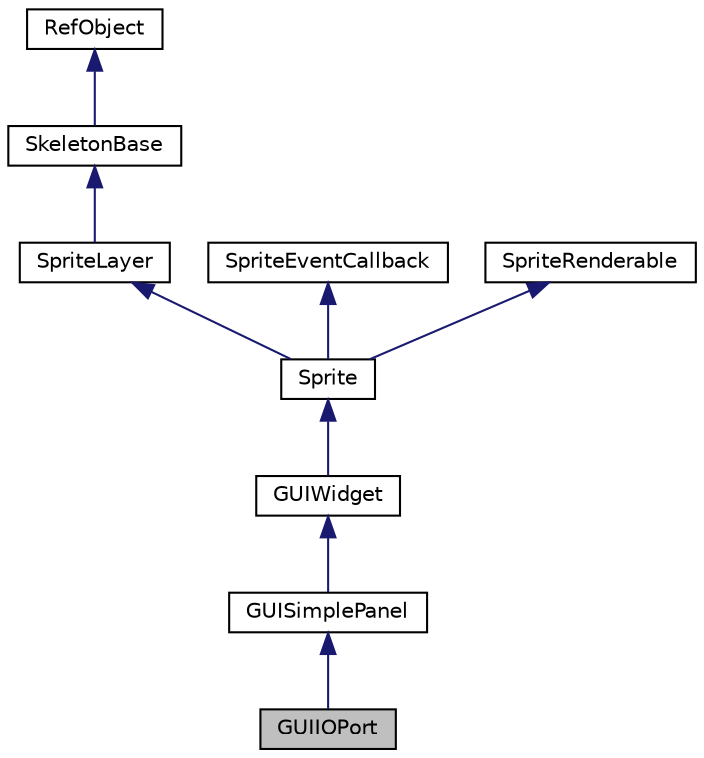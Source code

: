 digraph "GUIIOPort"
{
  edge [fontname="Helvetica",fontsize="10",labelfontname="Helvetica",labelfontsize="10"];
  node [fontname="Helvetica",fontsize="10",shape=record];
  Node1 [label="GUIIOPort",height=0.2,width=0.4,color="black", fillcolor="grey75", style="filled", fontcolor="black"];
  Node2 -> Node1 [dir="back",color="midnightblue",fontsize="10",style="solid",fontname="Helvetica"];
  Node2 [label="GUISimplePanel",height=0.2,width=0.4,color="black", fillcolor="white", style="filled",URL="$class_g_u_i_simple_panel.html"];
  Node3 -> Node2 [dir="back",color="midnightblue",fontsize="10",style="solid",fontname="Helvetica"];
  Node3 [label="GUIWidget",height=0.2,width=0.4,color="black", fillcolor="white", style="filled",URL="$class_g_u_i_widget.html"];
  Node4 -> Node3 [dir="back",color="midnightblue",fontsize="10",style="solid",fontname="Helvetica"];
  Node4 [label="Sprite",height=0.2,width=0.4,color="black", fillcolor="white", style="filled",URL="$class_sprite.html",tooltip="Sprite. "];
  Node5 -> Node4 [dir="back",color="midnightblue",fontsize="10",style="solid",fontname="Helvetica"];
  Node5 [label="SpriteLayer",height=0.2,width=0.4,color="black", fillcolor="white", style="filled",URL="$class_sprite_layer.html",tooltip="SpriteLayer. "];
  Node6 -> Node5 [dir="back",color="midnightblue",fontsize="10",style="solid",fontname="Helvetica"];
  Node6 [label="SkeletonBase",height=0.2,width=0.4,color="black", fillcolor="white", style="filled",URL="$class_skeleton_base.html"];
  Node7 -> Node6 [dir="back",color="midnightblue",fontsize="10",style="solid",fontname="Helvetica"];
  Node7 [label="RefObject",height=0.2,width=0.4,color="black", fillcolor="white", style="filled",URL="$class_ref_object.html"];
  Node8 -> Node4 [dir="back",color="midnightblue",fontsize="10",style="solid",fontname="Helvetica"];
  Node8 [label="SpriteEventCallback",height=0.2,width=0.4,color="black", fillcolor="white", style="filled",URL="$class_sprite_event_callback.html"];
  Node9 -> Node4 [dir="back",color="midnightblue",fontsize="10",style="solid",fontname="Helvetica"];
  Node9 [label="SpriteRenderable",height=0.2,width=0.4,color="black", fillcolor="white", style="filled",URL="$class_sprite_renderable.html"];
}
